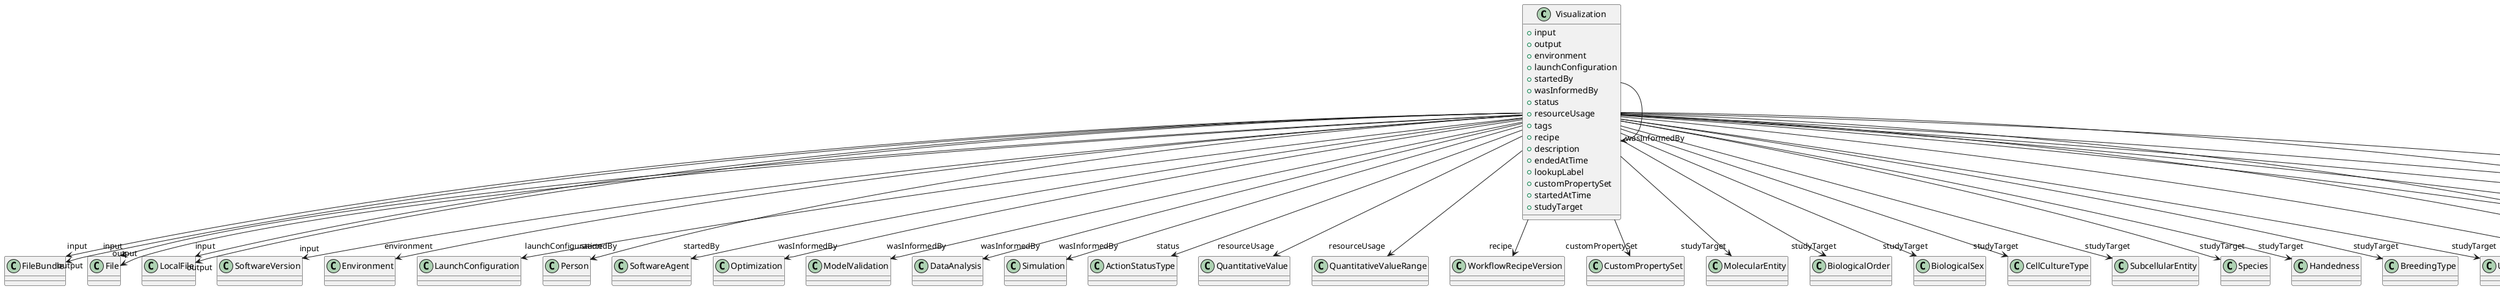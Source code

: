 @startuml
class Visualization {
+input
+output
+environment
+launchConfiguration
+startedBy
+wasInformedBy
+status
+resourceUsage
+tags
+recipe
+description
+endedAtTime
+lookupLabel
+customPropertySet
+startedAtTime
+studyTarget

}
Visualization -d-> "input" FileBundle
Visualization -d-> "input" File
Visualization -d-> "input" LocalFile
Visualization -d-> "input" SoftwareVersion
Visualization -d-> "output" FileBundle
Visualization -d-> "output" File
Visualization -d-> "output" LocalFile
Visualization -d-> "environment" Environment
Visualization -d-> "launchConfiguration" LaunchConfiguration
Visualization -d-> "startedBy" Person
Visualization -d-> "startedBy" SoftwareAgent
Visualization -d-> "wasInformedBy" Optimization
Visualization -d-> "wasInformedBy" Visualization
Visualization -d-> "wasInformedBy" ModelValidation
Visualization -d-> "wasInformedBy" DataAnalysis
Visualization -d-> "wasInformedBy" Simulation
Visualization -d-> "status" ActionStatusType
Visualization -d-> "resourceUsage" QuantitativeValue
Visualization -d-> "resourceUsage" QuantitativeValueRange
Visualization -d-> "recipe" WorkflowRecipeVersion
Visualization -d-> "customPropertySet" CustomPropertySet
Visualization -d-> "studyTarget" MolecularEntity
Visualization -d-> "studyTarget" BiologicalOrder
Visualization -d-> "studyTarget" BiologicalSex
Visualization -d-> "studyTarget" CellCultureType
Visualization -d-> "studyTarget" SubcellularEntity
Visualization -d-> "studyTarget" Species
Visualization -d-> "studyTarget" Handedness
Visualization -d-> "studyTarget" BreedingType
Visualization -d-> "studyTarget" UBERONParcellation
Visualization -d-> "studyTarget" DiseaseModel
Visualization -d-> "studyTarget" Disease
Visualization -d-> "studyTarget" Organ
Visualization -d-> "studyTarget" TermSuggestion
Visualization -d-> "studyTarget" GeneticStrainType
Visualization -d-> "studyTarget" CellType
Visualization -d-> "studyTarget" CustomAnatomicalEntity
Visualization -d-> "studyTarget" ParcellationEntityVersion
Visualization -d-> "studyTarget" ParcellationEntity

@enduml